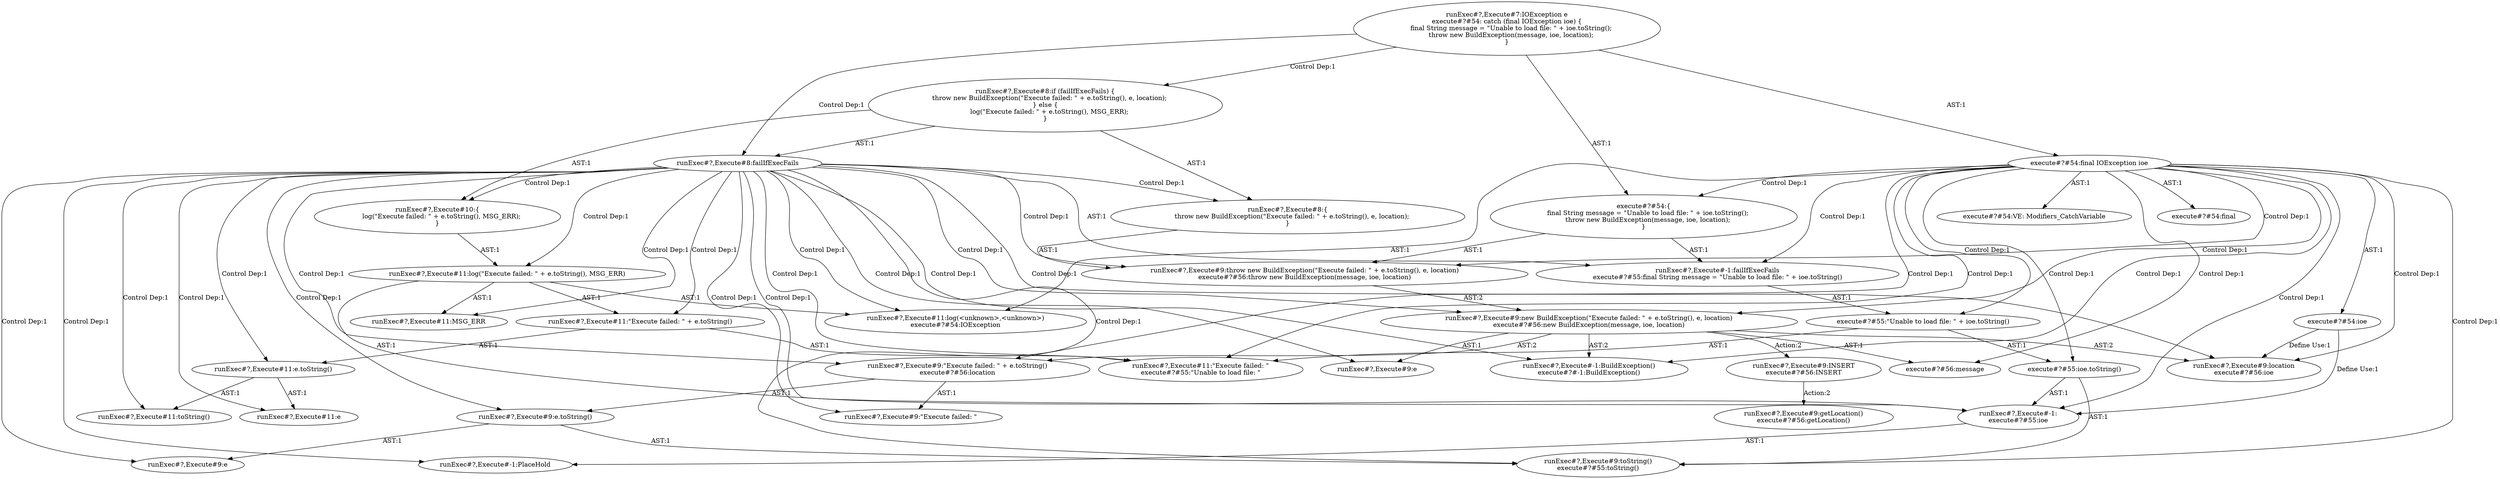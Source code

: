 digraph "Pattern" {
0 [label="runExec#?,Execute#9:INSERT
execute#?#56:INSERT" shape=ellipse]
1 [label="runExec#?,Execute#9:new BuildException(\"Execute failed: \" + e.toString(), e, location)
execute#?#56:new BuildException(message, ioe, location)" shape=ellipse]
2 [label="runExec#?,Execute#8:failIfExecFails" shape=ellipse]
3 [label="runExec#?,Execute#7:IOException e
execute#?#54: catch (final IOException ioe) \{
    final String message = \"Unable to load file: \" + ioe.toString();
    throw new BuildException(message, ioe, location);
\}" shape=ellipse]
4 [label="runExec#?,Execute#8:if (failIfExecFails) \{
    throw new BuildException(\"Execute failed: \" + e.toString(), e, location);
\} else \{
    log(\"Execute failed: \" + e.toString(), MSG_ERR);
\}" shape=ellipse]
5 [label="runExec#?,Execute#-1:failIfExecFails
execute#?#55:final String message = \"Unable to load file: \" + ioe.toString()" shape=ellipse]
6 [label="runExec#?,Execute#8:\{
    throw new BuildException(\"Execute failed: \" + e.toString(), e, location);
\}" shape=ellipse]
7 [label="runExec#?,Execute#9:throw new BuildException(\"Execute failed: \" + e.toString(), e, location)
execute#?#56:throw new BuildException(message, ioe, location)" shape=ellipse]
8 [label="runExec#?,Execute#-1:BuildException()
execute#?#-1:BuildException()" shape=ellipse]
9 [label="runExec#?,Execute#9:\"Execute failed: \" + e.toString()
execute#?#56:location" shape=ellipse]
10 [label="runExec#?,Execute#9:\"Execute failed: \"" shape=ellipse]
11 [label="runExec#?,Execute#9:e.toString()" shape=ellipse]
12 [label="runExec#?,Execute#9:toString()
execute#?#55:toString()" shape=ellipse]
13 [label="runExec#?,Execute#9:e" shape=ellipse]
14 [label="runExec#?,Execute#9:e" shape=ellipse]
15 [label="runExec#?,Execute#9:location
execute#?#56:ioe" shape=ellipse]
16 [label="runExec#?,Execute#10:\{
    log(\"Execute failed: \" + e.toString(), MSG_ERR);
\}" shape=ellipse]
17 [label="runExec#?,Execute#11:log(\"Execute failed: \" + e.toString(), MSG_ERR)" shape=ellipse]
18 [label="runExec#?,Execute#11:log(<unknown>,<unknown>)
execute#?#54:IOException" shape=ellipse]
19 [label="runExec#?,Execute#-1:
execute#?#55:ioe" shape=ellipse]
20 [label="runExec#?,Execute#-1:PlaceHold" shape=ellipse]
21 [label="runExec#?,Execute#11:\"Execute failed: \" + e.toString()" shape=ellipse]
22 [label="runExec#?,Execute#11:\"Execute failed: \"
execute#?#55:\"Unable to load file: \"" shape=ellipse]
23 [label="runExec#?,Execute#11:e.toString()" shape=ellipse]
24 [label="runExec#?,Execute#11:toString()" shape=ellipse]
25 [label="runExec#?,Execute#11:e" shape=ellipse]
26 [label="runExec#?,Execute#11:MSG_ERR" shape=ellipse]
27 [label="runExec#?,Execute#9:getLocation()
execute#?#56:getLocation()" shape=ellipse]
28 [label="execute#?#54:VE: Modifiers_CatchVariable" shape=ellipse]
29 [label="execute#?#54:final IOException ioe" shape=ellipse]
30 [label="execute#?#54:ioe" shape=ellipse]
31 [label="execute#?#54:\{
    final String message = \"Unable to load file: \" + ioe.toString();
    throw new BuildException(message, ioe, location);
\}" shape=ellipse]
32 [label="execute#?#55:\"Unable to load file: \" + ioe.toString()" shape=ellipse]
33 [label="execute#?#54:final" shape=ellipse]
34 [label="execute#?#55:ioe.toString()" shape=ellipse]
35 [label="execute#?#56:message" shape=ellipse]
0 -> 27 [label="Action:2"];
1 -> 0 [label="Action:2"];
1 -> 8 [label="AST:2"];
1 -> 9 [label="AST:2"];
1 -> 14 [label="AST:1"];
1 -> 15 [label="AST:2"];
1 -> 35 [label="AST:1"];
2 -> 1 [label="Control Dep:1"];
2 -> 5 [label="AST:1"];
2 -> 6 [label="Control Dep:1"];
2 -> 7 [label="Control Dep:1"];
2 -> 8 [label="Control Dep:1"];
2 -> 9 [label="Control Dep:1"];
2 -> 10 [label="Control Dep:1"];
2 -> 11 [label="Control Dep:1"];
2 -> 12 [label="Control Dep:1"];
2 -> 13 [label="Control Dep:1"];
2 -> 14 [label="Control Dep:1"];
2 -> 15 [label="Control Dep:1"];
2 -> 16 [label="Control Dep:1"];
2 -> 17 [label="Control Dep:1"];
2 -> 18 [label="Control Dep:1"];
2 -> 19 [label="Control Dep:1"];
2 -> 20 [label="Control Dep:1"];
2 -> 21 [label="Control Dep:1"];
2 -> 22 [label="Control Dep:1"];
2 -> 23 [label="Control Dep:1"];
2 -> 24 [label="Control Dep:1"];
2 -> 25 [label="Control Dep:1"];
2 -> 26 [label="Control Dep:1"];
3 -> 2 [label="Control Dep:1"];
3 -> 4 [label="Control Dep:1"];
3 -> 29 [label="AST:1"];
3 -> 31 [label="AST:1"];
4 -> 2 [label="AST:1"];
4 -> 6 [label="AST:1"];
4 -> 16 [label="AST:1"];
5 -> 32 [label="AST:1"];
6 -> 7 [label="AST:1"];
7 -> 1 [label="AST:2"];
9 -> 10 [label="AST:1"];
9 -> 11 [label="AST:1"];
11 -> 13 [label="AST:1"];
11 -> 12 [label="AST:1"];
16 -> 17 [label="AST:1"];
17 -> 19 [label="AST:1"];
17 -> 18 [label="AST:1"];
17 -> 21 [label="AST:1"];
17 -> 26 [label="AST:1"];
19 -> 20 [label="AST:1"];
21 -> 22 [label="AST:1"];
21 -> 23 [label="AST:1"];
23 -> 25 [label="AST:1"];
23 -> 24 [label="AST:1"];
29 -> 28 [label="AST:1"];
29 -> 30 [label="AST:1"];
29 -> 18 [label="AST:1"];
29 -> 31 [label="Control Dep:1"];
29 -> 5 [label="Control Dep:1"];
29 -> 32 [label="Control Dep:1"];
29 -> 22 [label="Control Dep:1"];
29 -> 34 [label="Control Dep:1"];
29 -> 12 [label="Control Dep:1"];
29 -> 19 [label="Control Dep:1"];
29 -> 7 [label="Control Dep:1"];
29 -> 1 [label="Control Dep:1"];
29 -> 8 [label="Control Dep:1"];
29 -> 35 [label="Control Dep:1"];
29 -> 15 [label="Control Dep:1"];
29 -> 9 [label="Control Dep:1"];
29 -> 33 [label="AST:1"];
30 -> 19 [label="Define Use:1"];
30 -> 15 [label="Define Use:1"];
31 -> 5 [label="AST:1"];
31 -> 7 [label="AST:1"];
32 -> 22 [label="AST:1"];
32 -> 34 [label="AST:1"];
34 -> 19 [label="AST:1"];
34 -> 12 [label="AST:1"];
}